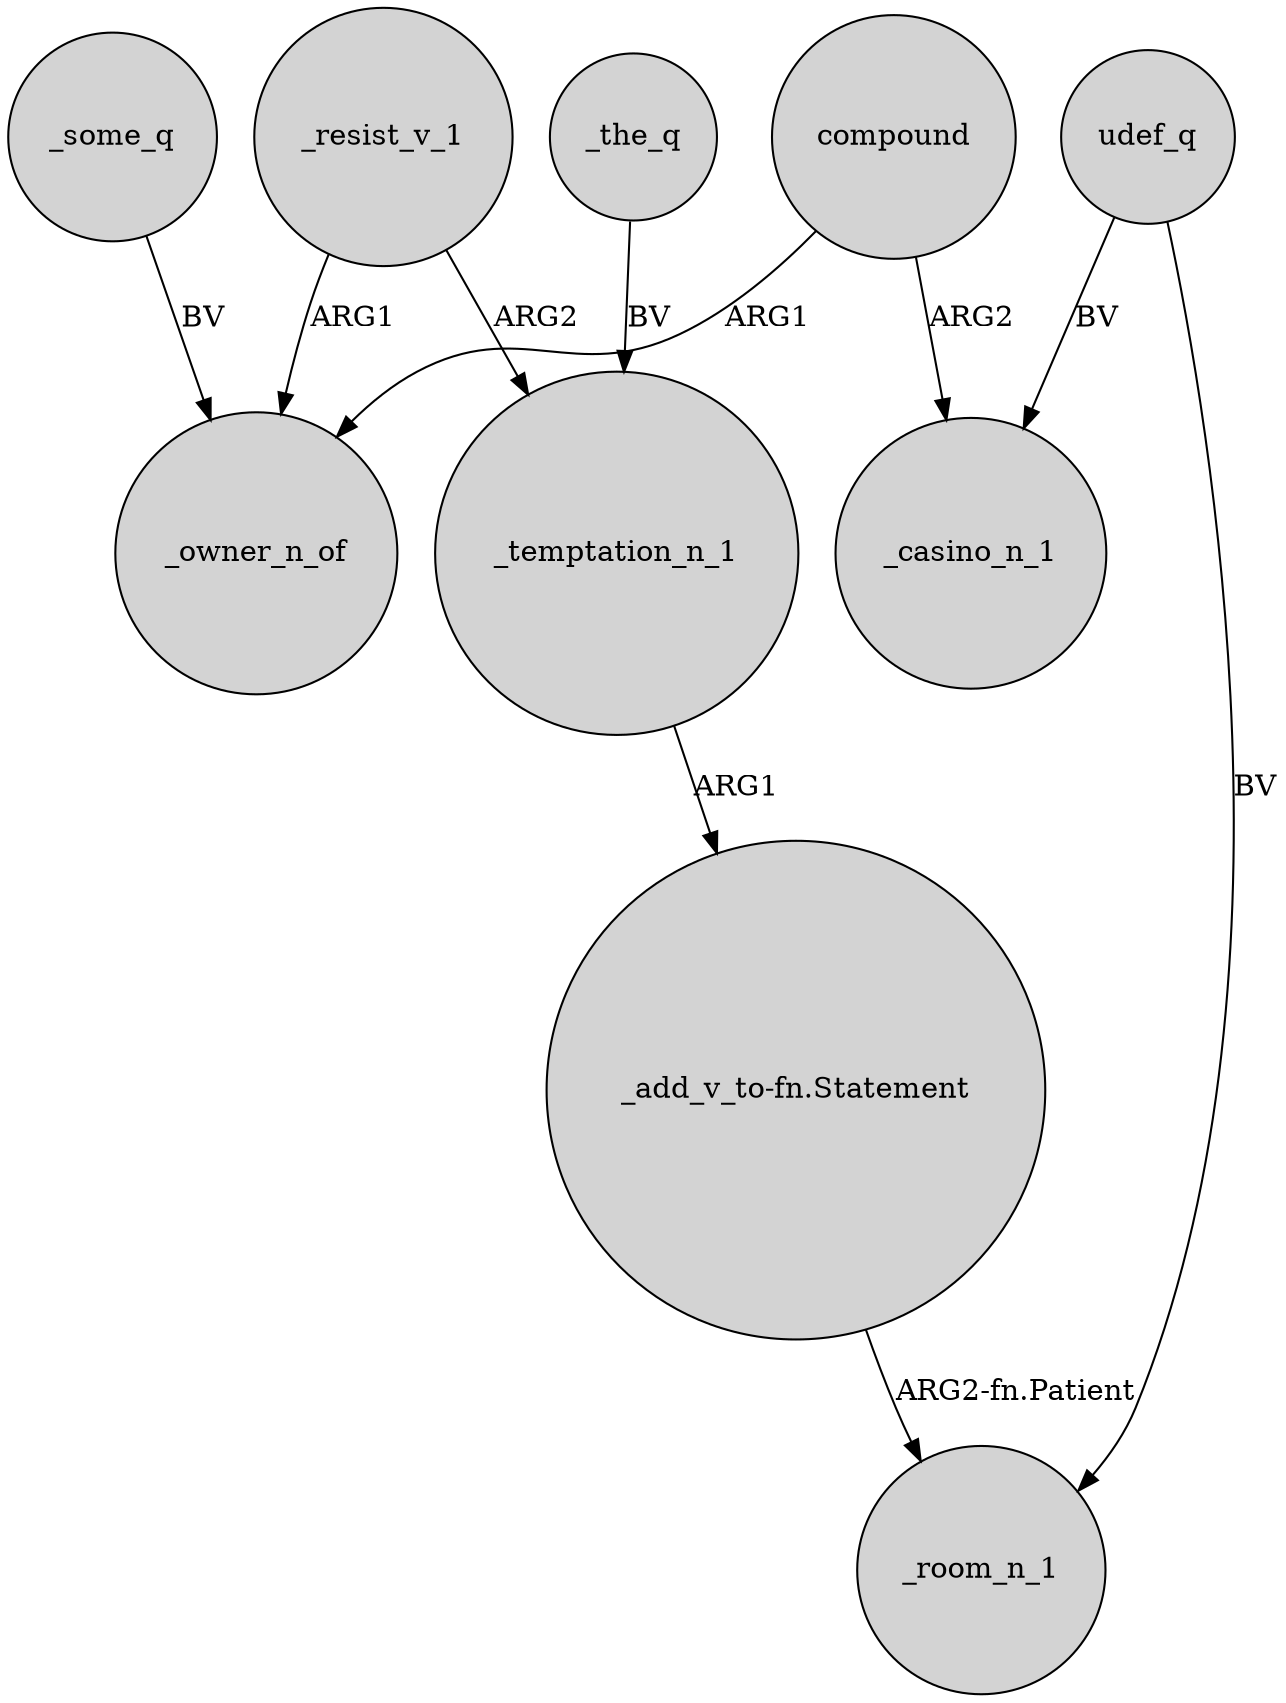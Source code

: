 digraph {
	node [shape=circle style=filled]
	_some_q -> _owner_n_of [label=BV]
	_resist_v_1 -> _owner_n_of [label=ARG1]
	_resist_v_1 -> _temptation_n_1 [label=ARG2]
	_the_q -> _temptation_n_1 [label=BV]
	_temptation_n_1 -> "_add_v_to-fn.Statement" [label=ARG1]
	"_add_v_to-fn.Statement" -> _room_n_1 [label="ARG2-fn.Patient"]
	compound -> _owner_n_of [label=ARG1]
	udef_q -> _casino_n_1 [label=BV]
	udef_q -> _room_n_1 [label=BV]
	compound -> _casino_n_1 [label=ARG2]
}
